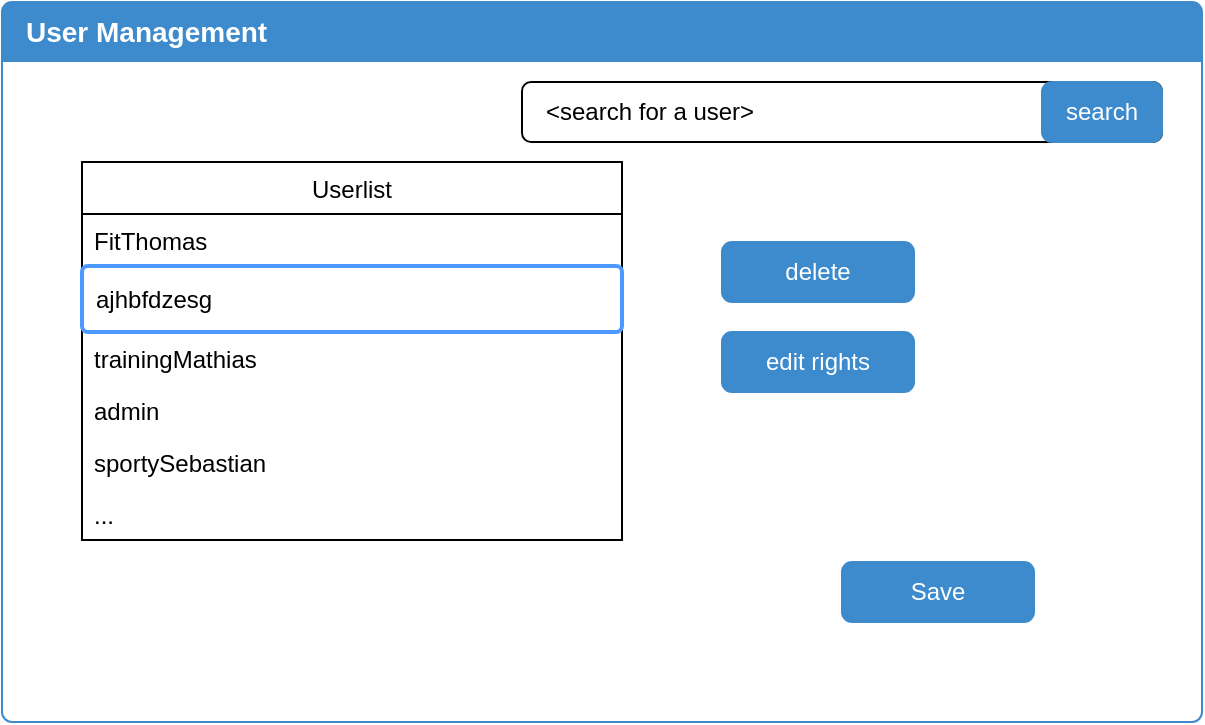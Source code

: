 <mxfile version="13.0.9" type="device"><diagram id="jq9bm8z1jeGLrhSpy9uW" name="Page-1"><mxGraphModel dx="1168" dy="747" grid="1" gridSize="10" guides="1" tooltips="1" connect="1" arrows="1" fold="1" page="1" pageScale="1" pageWidth="827" pageHeight="1169" math="0" shadow="0"><root><mxCell id="0"/><mxCell id="1" parent="0"/><mxCell id="VwhnVMMui8XTDUotJ8tW-1" value="" style="html=1;shadow=0;dashed=0;shape=mxgraph.bootstrap.rrect;align=center;rSize=5;strokeColor=#3D8BCD;fillColor=#ffffff;fontColor=#f0f0f0;spacingTop=30;whiteSpace=wrap;" parent="1" vertex="1"><mxGeometry x="160" y="90" width="600" height="360" as="geometry"/></mxCell><mxCell id="VwhnVMMui8XTDUotJ8tW-9" value="" style="rounded=1;whiteSpace=wrap;html=1;" parent="VwhnVMMui8XTDUotJ8tW-1" vertex="1"><mxGeometry x="260" y="40" width="320" height="30" as="geometry"/></mxCell><mxCell id="VwhnVMMui8XTDUotJ8tW-2" value="User Management" style="html=1;shadow=0;dashed=0;shape=mxgraph.bootstrap.topButton;rSize=5;strokeColor=none;fillColor=#3D8BCD;fontColor=#ffffff;fontSize=14;fontStyle=1;align=left;spacingLeft=10;whiteSpace=wrap;resizeWidth=1;" parent="VwhnVMMui8XTDUotJ8tW-1" vertex="1"><mxGeometry width="600" height="30" relative="1" as="geometry"/></mxCell><mxCell id="VwhnVMMui8XTDUotJ8tW-8" value="search" style="html=1;shadow=0;dashed=0;shape=mxgraph.bootstrap.rrect;rSize=5;fillColor=#3D8BCD;align=center;strokeColor=#3D8BCD;fontColor=#ffffff;fontSize=12;whiteSpace=wrap;" parent="VwhnVMMui8XTDUotJ8tW-1" vertex="1"><mxGeometry x="520" y="40" width="60" height="30" as="geometry"/></mxCell><mxCell id="VwhnVMMui8XTDUotJ8tW-10" value="&amp;lt;search for a user&amp;gt;" style="text;html=1;resizable=0;points=[];autosize=1;align=left;verticalAlign=top;spacingTop=-4;" parent="VwhnVMMui8XTDUotJ8tW-1" vertex="1"><mxGeometry x="270" y="45" width="120" height="20" as="geometry"/></mxCell><mxCell id="VwhnVMMui8XTDUotJ8tW-11" value="Userlist" style="swimlane;fontStyle=0;childLayout=stackLayout;horizontal=1;startSize=26;fillColor=none;horizontalStack=0;resizeParent=1;resizeParentMax=0;resizeLast=0;collapsible=1;marginBottom=0;" parent="VwhnVMMui8XTDUotJ8tW-1" vertex="1"><mxGeometry x="40" y="80" width="270" height="189" as="geometry"><mxRectangle x="40" y="80" width="70" height="26" as="alternateBounds"/></mxGeometry></mxCell><mxCell id="VwhnVMMui8XTDUotJ8tW-12" value="FitThomas" style="text;strokeColor=none;fillColor=none;align=left;verticalAlign=top;spacingLeft=4;spacingRight=4;overflow=hidden;rotatable=0;points=[[0,0.5],[1,0.5]];portConstraint=eastwest;" parent="VwhnVMMui8XTDUotJ8tW-11" vertex="1"><mxGeometry y="26" width="270" height="26" as="geometry"/></mxCell><mxCell id="VwhnVMMui8XTDUotJ8tW-24" value="ajhbfdzesg" style="rounded=1;arcSize=9;align=left;spacingLeft=5;strokeColor=#4C9AFF;html=1;strokeWidth=2;fontSize=12" parent="VwhnVMMui8XTDUotJ8tW-11" vertex="1"><mxGeometry y="52" width="270" height="33" as="geometry"/></mxCell><mxCell id="VwhnVMMui8XTDUotJ8tW-13" value="trainingMathias" style="text;strokeColor=none;fillColor=none;align=left;verticalAlign=top;spacingLeft=4;spacingRight=4;overflow=hidden;rotatable=0;points=[[0,0.5],[1,0.5]];portConstraint=eastwest;" parent="VwhnVMMui8XTDUotJ8tW-11" vertex="1"><mxGeometry y="85" width="270" height="26" as="geometry"/></mxCell><mxCell id="VwhnVMMui8XTDUotJ8tW-15" value="admin" style="text;strokeColor=none;fillColor=none;align=left;verticalAlign=top;spacingLeft=4;spacingRight=4;overflow=hidden;rotatable=0;points=[[0,0.5],[1,0.5]];portConstraint=eastwest;" parent="VwhnVMMui8XTDUotJ8tW-11" vertex="1"><mxGeometry y="111" width="270" height="26" as="geometry"/></mxCell><mxCell id="VwhnVMMui8XTDUotJ8tW-14" value="sportySebastian" style="text;strokeColor=none;fillColor=none;align=left;verticalAlign=top;spacingLeft=4;spacingRight=4;overflow=hidden;rotatable=0;points=[[0,0.5],[1,0.5]];portConstraint=eastwest;" parent="VwhnVMMui8XTDUotJ8tW-11" vertex="1"><mxGeometry y="137" width="270" height="26" as="geometry"/></mxCell><mxCell id="VwhnVMMui8XTDUotJ8tW-18" value="..." style="text;strokeColor=none;fillColor=none;align=left;verticalAlign=top;spacingLeft=4;spacingRight=4;overflow=hidden;rotatable=0;points=[[0,0.5],[1,0.5]];portConstraint=eastwest;" parent="VwhnVMMui8XTDUotJ8tW-11" vertex="1"><mxGeometry y="163" width="270" height="26" as="geometry"/></mxCell><mxCell id="VwhnVMMui8XTDUotJ8tW-25" value="delete" style="html=1;shadow=0;dashed=0;shape=mxgraph.bootstrap.rrect;rSize=5;fillColor=#3D8BCD;align=center;strokeColor=#3D8BCD;fontColor=#ffffff;fontSize=12;whiteSpace=wrap;" parent="VwhnVMMui8XTDUotJ8tW-1" vertex="1"><mxGeometry x="360" y="120" width="96" height="30" as="geometry"/></mxCell><mxCell id="VwhnVMMui8XTDUotJ8tW-30" value="edit rights" style="html=1;shadow=0;dashed=0;shape=mxgraph.bootstrap.rrect;rSize=5;fillColor=#3D8BCD;align=center;strokeColor=#3D8BCD;fontColor=#ffffff;fontSize=12;whiteSpace=wrap;" parent="VwhnVMMui8XTDUotJ8tW-1" vertex="1"><mxGeometry x="360" y="165" width="96" height="30" as="geometry"/></mxCell><mxCell id="VwhnVMMui8XTDUotJ8tW-32" value="Save" style="html=1;shadow=0;dashed=0;shape=mxgraph.bootstrap.rrect;rSize=5;fillColor=#3D8BCD;align=center;strokeColor=#3D8BCD;fontColor=#ffffff;fontSize=12;whiteSpace=wrap;" parent="VwhnVMMui8XTDUotJ8tW-1" vertex="1"><mxGeometry x="420" y="280" width="96" height="30" as="geometry"/></mxCell></root></mxGraphModel></diagram></mxfile>